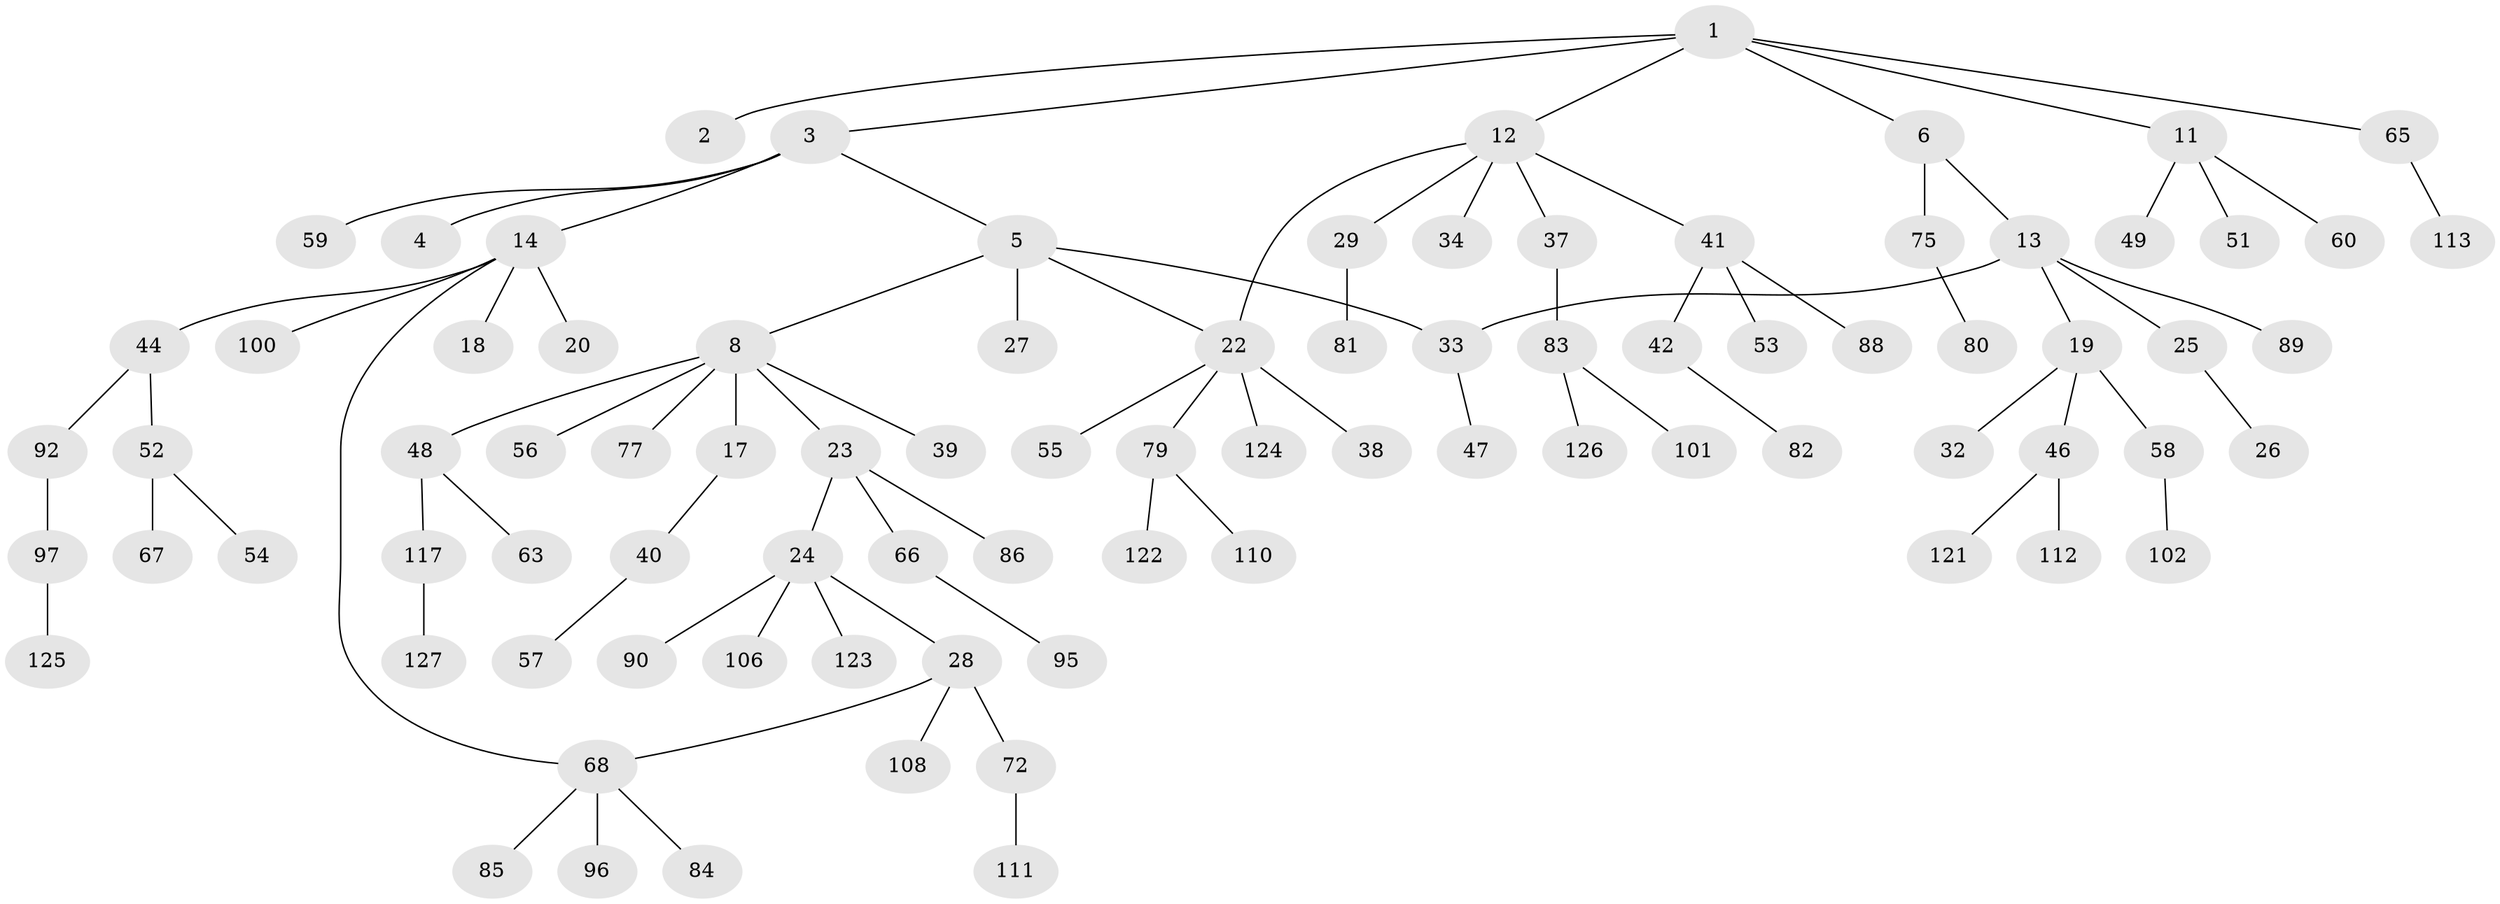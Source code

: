 // Generated by graph-tools (version 1.1) at 2025/51/02/27/25 19:51:41]
// undirected, 87 vertices, 89 edges
graph export_dot {
graph [start="1"]
  node [color=gray90,style=filled];
  1 [super="+74"];
  2 [super="+116"];
  3 [super="+35"];
  4 [super="+10"];
  5 [super="+7"];
  6 [super="+120"];
  8 [super="+9"];
  11;
  12 [super="+16"];
  13 [super="+128"];
  14 [super="+15"];
  17 [super="+31"];
  18;
  19 [super="+21"];
  20;
  22 [super="+30"];
  23 [super="+87"];
  24 [super="+78"];
  25;
  26 [super="+115"];
  27 [super="+107"];
  28 [super="+36"];
  29;
  32;
  33 [super="+45"];
  34;
  37 [super="+43"];
  38 [super="+71"];
  39;
  40 [super="+119"];
  41 [super="+109"];
  42 [super="+93"];
  44;
  46 [super="+62"];
  47;
  48 [super="+50"];
  49;
  51;
  52 [super="+61"];
  53;
  54 [super="+103"];
  55;
  56 [super="+114"];
  57 [super="+91"];
  58;
  59;
  60 [super="+64"];
  63;
  65 [super="+69"];
  66 [super="+70"];
  67;
  68 [super="+73"];
  72 [super="+98"];
  75 [super="+76"];
  77;
  79 [super="+104"];
  80;
  81;
  82;
  83 [super="+99"];
  84;
  85 [super="+94"];
  86 [super="+118"];
  88;
  89;
  90;
  92;
  95;
  96;
  97 [super="+105"];
  100;
  101;
  102;
  106;
  108;
  110;
  111;
  112;
  113;
  117;
  121;
  122;
  123;
  124;
  125;
  126;
  127;
  1 -- 2;
  1 -- 3;
  1 -- 6;
  1 -- 11;
  1 -- 12;
  1 -- 65;
  3 -- 4;
  3 -- 5;
  3 -- 14;
  3 -- 59;
  5 -- 8;
  5 -- 22;
  5 -- 27;
  5 -- 33;
  6 -- 13;
  6 -- 75;
  8 -- 17;
  8 -- 39;
  8 -- 48;
  8 -- 77;
  8 -- 56;
  8 -- 23;
  11 -- 49;
  11 -- 51;
  11 -- 60;
  12 -- 29;
  12 -- 34;
  12 -- 41;
  12 -- 22;
  12 -- 37;
  13 -- 19;
  13 -- 25;
  13 -- 33;
  13 -- 89;
  14 -- 18;
  14 -- 44;
  14 -- 100;
  14 -- 20;
  14 -- 68;
  17 -- 40;
  19 -- 58;
  19 -- 32;
  19 -- 46;
  22 -- 38;
  22 -- 124;
  22 -- 55;
  22 -- 79;
  23 -- 24;
  23 -- 66;
  23 -- 86;
  24 -- 28;
  24 -- 90;
  24 -- 123;
  24 -- 106;
  25 -- 26;
  28 -- 108;
  28 -- 72;
  28 -- 68;
  29 -- 81;
  33 -- 47;
  37 -- 83;
  40 -- 57;
  41 -- 42;
  41 -- 53;
  41 -- 88;
  42 -- 82;
  44 -- 52;
  44 -- 92;
  46 -- 112;
  46 -- 121;
  48 -- 63;
  48 -- 117;
  52 -- 54;
  52 -- 67;
  58 -- 102;
  65 -- 113;
  66 -- 95;
  68 -- 84;
  68 -- 85;
  68 -- 96;
  72 -- 111;
  75 -- 80;
  79 -- 110;
  79 -- 122;
  83 -- 101;
  83 -- 126;
  92 -- 97;
  97 -- 125;
  117 -- 127;
}
